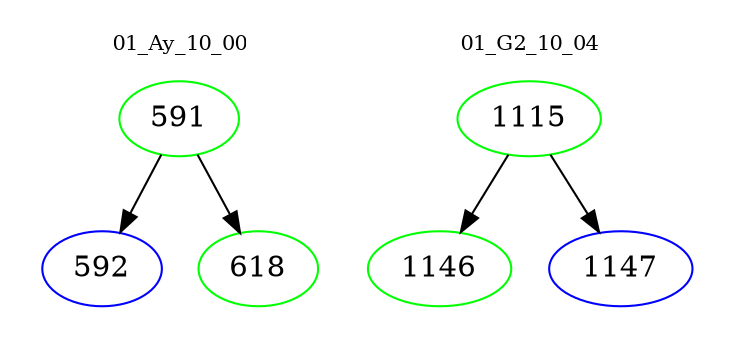 digraph{
subgraph cluster_0 {
color = white
label = "01_Ay_10_00";
fontsize=10;
T0_591 [label="591", color="green"]
T0_591 -> T0_592 [color="black"]
T0_592 [label="592", color="blue"]
T0_591 -> T0_618 [color="black"]
T0_618 [label="618", color="green"]
}
subgraph cluster_1 {
color = white
label = "01_G2_10_04";
fontsize=10;
T1_1115 [label="1115", color="green"]
T1_1115 -> T1_1146 [color="black"]
T1_1146 [label="1146", color="green"]
T1_1115 -> T1_1147 [color="black"]
T1_1147 [label="1147", color="blue"]
}
}
